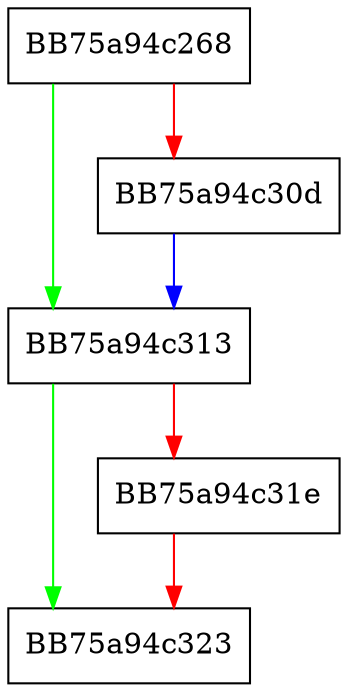 digraph abd_db_conversion_api {
  node [shape="box"];
  graph [splines=ortho];
  BB75a94c268 -> BB75a94c313 [color="green"];
  BB75a94c268 -> BB75a94c30d [color="red"];
  BB75a94c30d -> BB75a94c313 [color="blue"];
  BB75a94c313 -> BB75a94c323 [color="green"];
  BB75a94c313 -> BB75a94c31e [color="red"];
  BB75a94c31e -> BB75a94c323 [color="red"];
}